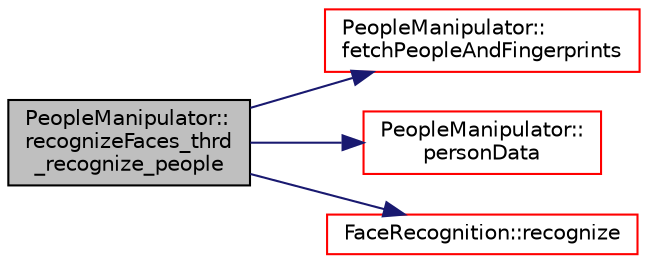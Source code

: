 digraph "PeopleManipulator::recognizeFaces_thrd_recognize_people"
{
 // LATEX_PDF_SIZE
  edge [fontname="Helvetica",fontsize="10",labelfontname="Helvetica",labelfontsize="10"];
  node [fontname="Helvetica",fontsize="10",shape=record];
  rankdir="LR";
  Node1 [label="PeopleManipulator::\lrecognizeFaces_thrd\l_recognize_people",height=0.2,width=0.4,color="black", fillcolor="grey75", style="filled", fontcolor="black",tooltip=" "];
  Node1 -> Node2 [color="midnightblue",fontsize="10",style="solid",fontname="Helvetica"];
  Node2 [label="PeopleManipulator::\lfetchPeopleAndFingerprints",height=0.2,width=0.4,color="red", fillcolor="white", style="filled",URL="$class_people_manipulator.html#ad8804090e38b4949c31166ffd38574f9",tooltip=" "];
  Node1 -> Node4 [color="midnightblue",fontsize="10",style="solid",fontname="Helvetica"];
  Node4 [label="PeopleManipulator::\lpersonData",height=0.2,width=0.4,color="red", fillcolor="white", style="filled",URL="$class_people_manipulator.html#affe184d500175172ab8617f0af75981c",tooltip=" "];
  Node1 -> Node5 [color="midnightblue",fontsize="10",style="solid",fontname="Helvetica"];
  Node5 [label="FaceRecognition::recognize",height=0.2,width=0.4,color="red", fillcolor="white", style="filled",URL="$class_face_recognition.html#a6b09c1e615b11e94b621919cc52b846d",tooltip=" "];
}
